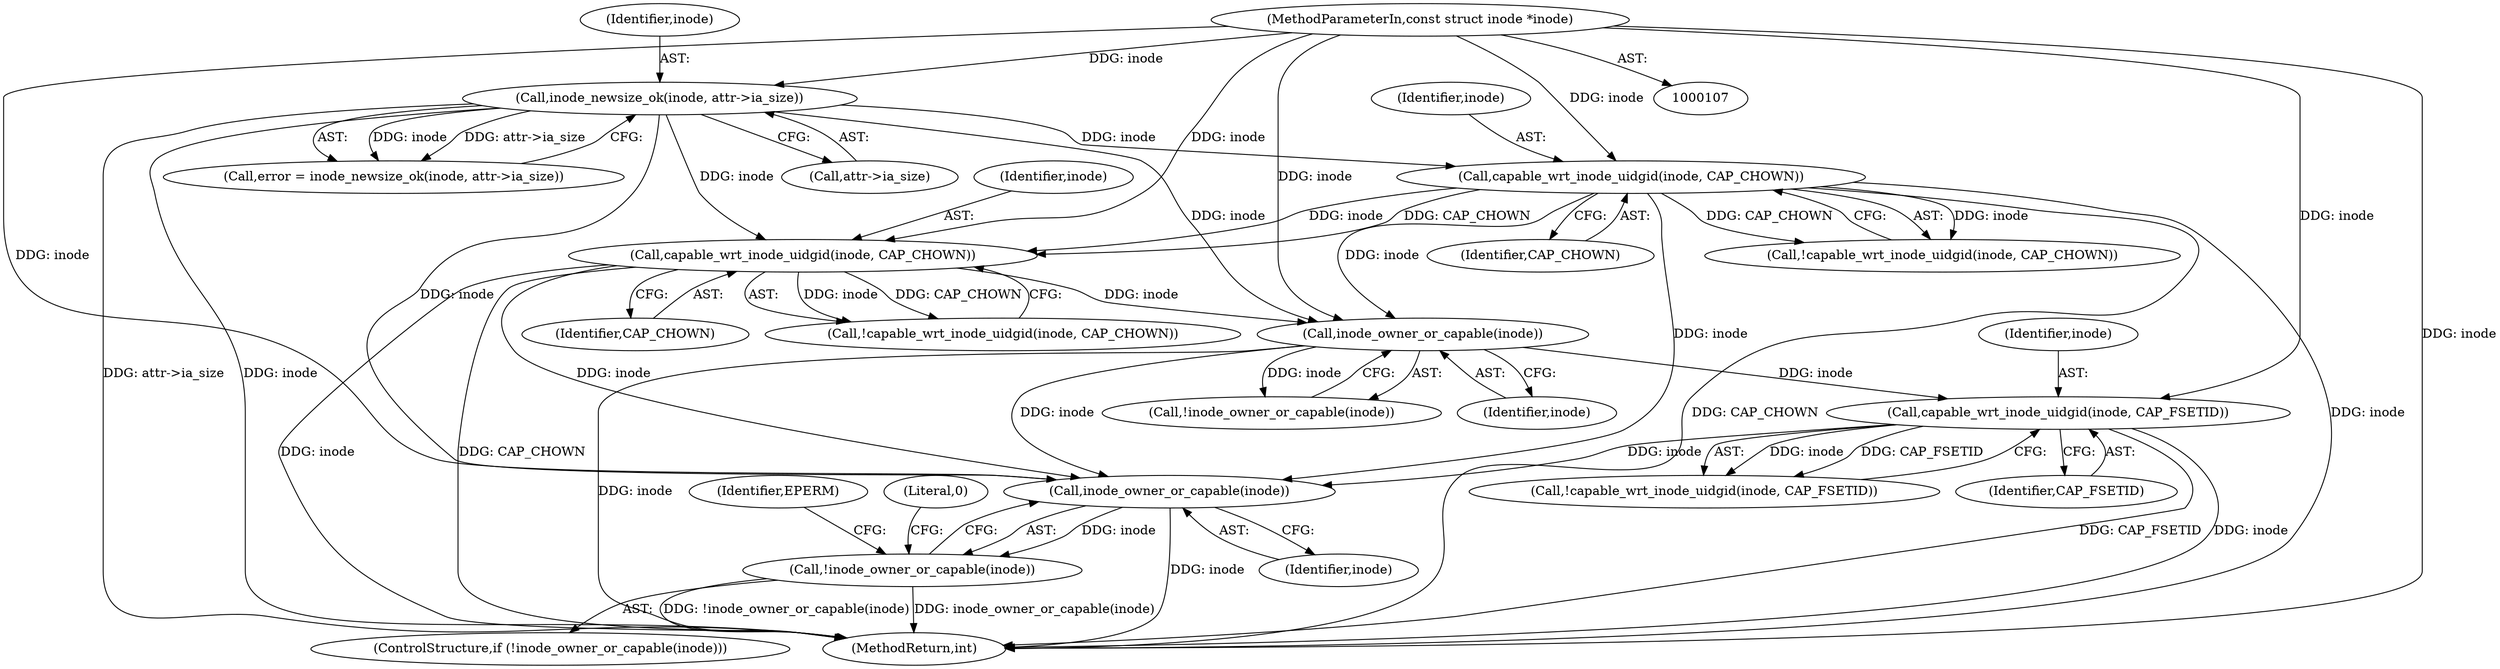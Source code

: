 digraph "0_linux_23adbe12ef7d3d4195e80800ab36b37bee28cd03@pointer" {
"1000248" [label="(Call,inode_owner_or_capable(inode))"];
"1000125" [label="(Call,inode_newsize_ok(inode, attr->ia_size))"];
"1000108" [label="(MethodParameterIn,const struct inode *inode)"];
"1000209" [label="(Call,inode_owner_or_capable(inode))"];
"1000196" [label="(Call,capable_wrt_inode_uidgid(inode, CAP_CHOWN))"];
"1000162" [label="(Call,capable_wrt_inode_uidgid(inode, CAP_CHOWN))"];
"1000229" [label="(Call,capable_wrt_inode_uidgid(inode, CAP_FSETID))"];
"1000247" [label="(Call,!inode_owner_or_capable(inode))"];
"1000197" [label="(Identifier,inode)"];
"1000249" [label="(Identifier,inode)"];
"1000127" [label="(Call,attr->ia_size)"];
"1000209" [label="(Call,inode_owner_or_capable(inode))"];
"1000161" [label="(Call,!capable_wrt_inode_uidgid(inode, CAP_CHOWN))"];
"1000126" [label="(Identifier,inode)"];
"1000163" [label="(Identifier,inode)"];
"1000210" [label="(Identifier,inode)"];
"1000198" [label="(Identifier,CAP_CHOWN)"];
"1000162" [label="(Call,capable_wrt_inode_uidgid(inode, CAP_CHOWN))"];
"1000248" [label="(Call,inode_owner_or_capable(inode))"];
"1000125" [label="(Call,inode_newsize_ok(inode, attr->ia_size))"];
"1000254" [label="(Literal,0)"];
"1000247" [label="(Call,!inode_owner_or_capable(inode))"];
"1000255" [label="(MethodReturn,int)"];
"1000230" [label="(Identifier,inode)"];
"1000208" [label="(Call,!inode_owner_or_capable(inode))"];
"1000195" [label="(Call,!capable_wrt_inode_uidgid(inode, CAP_CHOWN))"];
"1000229" [label="(Call,capable_wrt_inode_uidgid(inode, CAP_FSETID))"];
"1000108" [label="(MethodParameterIn,const struct inode *inode)"];
"1000228" [label="(Call,!capable_wrt_inode_uidgid(inode, CAP_FSETID))"];
"1000252" [label="(Identifier,EPERM)"];
"1000231" [label="(Identifier,CAP_FSETID)"];
"1000123" [label="(Call,error = inode_newsize_ok(inode, attr->ia_size))"];
"1000246" [label="(ControlStructure,if (!inode_owner_or_capable(inode)))"];
"1000164" [label="(Identifier,CAP_CHOWN)"];
"1000196" [label="(Call,capable_wrt_inode_uidgid(inode, CAP_CHOWN))"];
"1000248" -> "1000247"  [label="AST: "];
"1000248" -> "1000249"  [label="CFG: "];
"1000249" -> "1000248"  [label="AST: "];
"1000247" -> "1000248"  [label="CFG: "];
"1000248" -> "1000255"  [label="DDG: inode"];
"1000248" -> "1000247"  [label="DDG: inode"];
"1000125" -> "1000248"  [label="DDG: inode"];
"1000209" -> "1000248"  [label="DDG: inode"];
"1000196" -> "1000248"  [label="DDG: inode"];
"1000229" -> "1000248"  [label="DDG: inode"];
"1000162" -> "1000248"  [label="DDG: inode"];
"1000108" -> "1000248"  [label="DDG: inode"];
"1000125" -> "1000123"  [label="AST: "];
"1000125" -> "1000127"  [label="CFG: "];
"1000126" -> "1000125"  [label="AST: "];
"1000127" -> "1000125"  [label="AST: "];
"1000123" -> "1000125"  [label="CFG: "];
"1000125" -> "1000255"  [label="DDG: inode"];
"1000125" -> "1000255"  [label="DDG: attr->ia_size"];
"1000125" -> "1000123"  [label="DDG: inode"];
"1000125" -> "1000123"  [label="DDG: attr->ia_size"];
"1000108" -> "1000125"  [label="DDG: inode"];
"1000125" -> "1000162"  [label="DDG: inode"];
"1000125" -> "1000196"  [label="DDG: inode"];
"1000125" -> "1000209"  [label="DDG: inode"];
"1000108" -> "1000107"  [label="AST: "];
"1000108" -> "1000255"  [label="DDG: inode"];
"1000108" -> "1000162"  [label="DDG: inode"];
"1000108" -> "1000196"  [label="DDG: inode"];
"1000108" -> "1000209"  [label="DDG: inode"];
"1000108" -> "1000229"  [label="DDG: inode"];
"1000209" -> "1000208"  [label="AST: "];
"1000209" -> "1000210"  [label="CFG: "];
"1000210" -> "1000209"  [label="AST: "];
"1000208" -> "1000209"  [label="CFG: "];
"1000209" -> "1000255"  [label="DDG: inode"];
"1000209" -> "1000208"  [label="DDG: inode"];
"1000196" -> "1000209"  [label="DDG: inode"];
"1000162" -> "1000209"  [label="DDG: inode"];
"1000209" -> "1000229"  [label="DDG: inode"];
"1000196" -> "1000195"  [label="AST: "];
"1000196" -> "1000198"  [label="CFG: "];
"1000197" -> "1000196"  [label="AST: "];
"1000198" -> "1000196"  [label="AST: "];
"1000195" -> "1000196"  [label="CFG: "];
"1000196" -> "1000255"  [label="DDG: inode"];
"1000196" -> "1000255"  [label="DDG: CAP_CHOWN"];
"1000196" -> "1000195"  [label="DDG: inode"];
"1000196" -> "1000195"  [label="DDG: CAP_CHOWN"];
"1000162" -> "1000196"  [label="DDG: inode"];
"1000162" -> "1000196"  [label="DDG: CAP_CHOWN"];
"1000162" -> "1000161"  [label="AST: "];
"1000162" -> "1000164"  [label="CFG: "];
"1000163" -> "1000162"  [label="AST: "];
"1000164" -> "1000162"  [label="AST: "];
"1000161" -> "1000162"  [label="CFG: "];
"1000162" -> "1000255"  [label="DDG: CAP_CHOWN"];
"1000162" -> "1000255"  [label="DDG: inode"];
"1000162" -> "1000161"  [label="DDG: inode"];
"1000162" -> "1000161"  [label="DDG: CAP_CHOWN"];
"1000229" -> "1000228"  [label="AST: "];
"1000229" -> "1000231"  [label="CFG: "];
"1000230" -> "1000229"  [label="AST: "];
"1000231" -> "1000229"  [label="AST: "];
"1000228" -> "1000229"  [label="CFG: "];
"1000229" -> "1000255"  [label="DDG: CAP_FSETID"];
"1000229" -> "1000255"  [label="DDG: inode"];
"1000229" -> "1000228"  [label="DDG: inode"];
"1000229" -> "1000228"  [label="DDG: CAP_FSETID"];
"1000247" -> "1000246"  [label="AST: "];
"1000252" -> "1000247"  [label="CFG: "];
"1000254" -> "1000247"  [label="CFG: "];
"1000247" -> "1000255"  [label="DDG: inode_owner_or_capable(inode)"];
"1000247" -> "1000255"  [label="DDG: !inode_owner_or_capable(inode)"];
}
